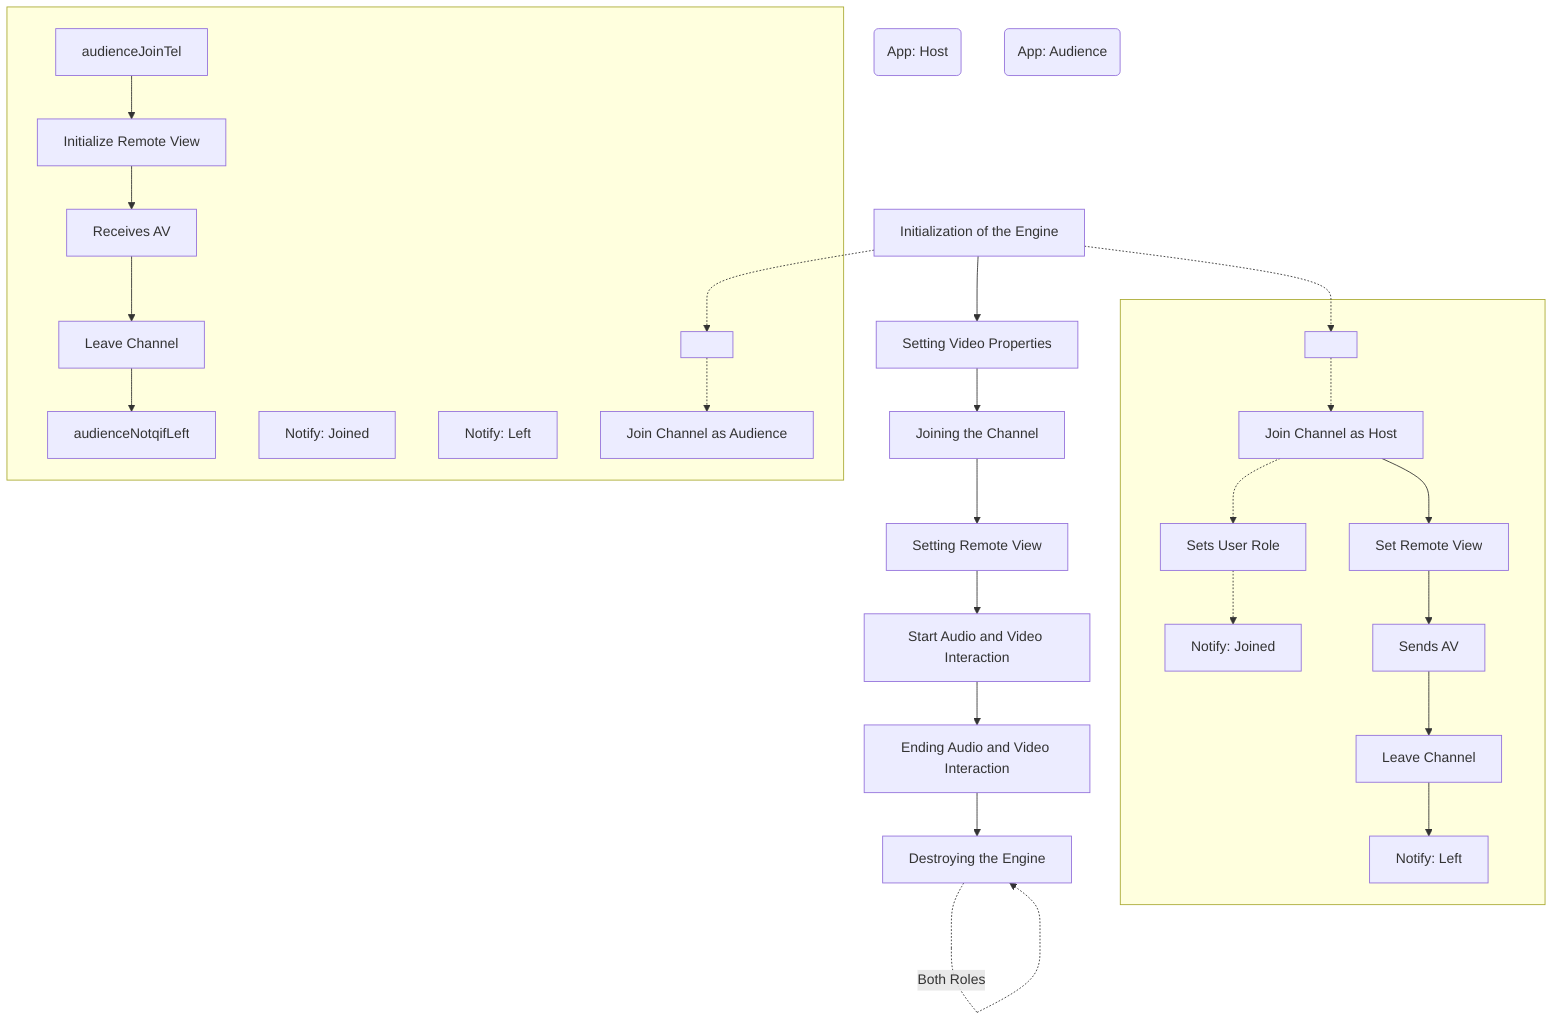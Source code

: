 flowchart TD
  init[Initialization of the Engine]
  setVidProp[Setting Video Properties]
  joinChan[Joining the Channel]
  setRemView[Setting Remote View]
  startAV[Start Audio and Video Interaction]
  endAV[Ending Audio and Video Interaction]
  destroyEng[Destroying the Engine]
  host("App: Host")
  audience("App: Audience")

  init --> setVidProp
  setVidProp --> joinChan
  joinChan --> setRemView
  setRemView --> startAV
  startAV --> endAV
  endAV --> destroyEng

  subgraph hostFlow [ ]
    hostInit[ ] -.-> hostJoinChan[Join Channel as Host]
    hostJoinChan -.-> hostSetUserRole[Sets User Role]
    hostSetUserRole -.-> hostNotifJoined[Notify: Joined]
    hostSetRemote[Set Remote View]
    hostSendAV[Sends AV]
    hostLeave[Leave Channel]
    hostNotifLeft[Notify: Left]
    hostJoinChan --> hostSetRemote
    hostSetRemote --> hostSendAV
    hostSendAV --> hostLeave
    hostLeave --> hostNotifLeft
  end

  subgraph audienceFlow [ ]
    audienceInit[ ] -.-> audienceJoinChan[Join Channel as Audience]
    audienceNotifJoined[Notify: Joined]
    audienceInitRemote[Initialize Remote View]
    audienceRecAV[Receives AV]
    audienceLeave[Leave Channel]
    audienceNotifLeft[Notify: Left]
    audienceJoinTel --> audienceInitRemote
    audienceInitRemote --> audienceRecAV
    audienceRecAV --> audienceLeave
    audienceLeave --> audienceNotqifLeft
  end

  init -.-> hostInit
  init -.-> audienceInit
  destroyEng -.-> |Both Roles| destroyEng